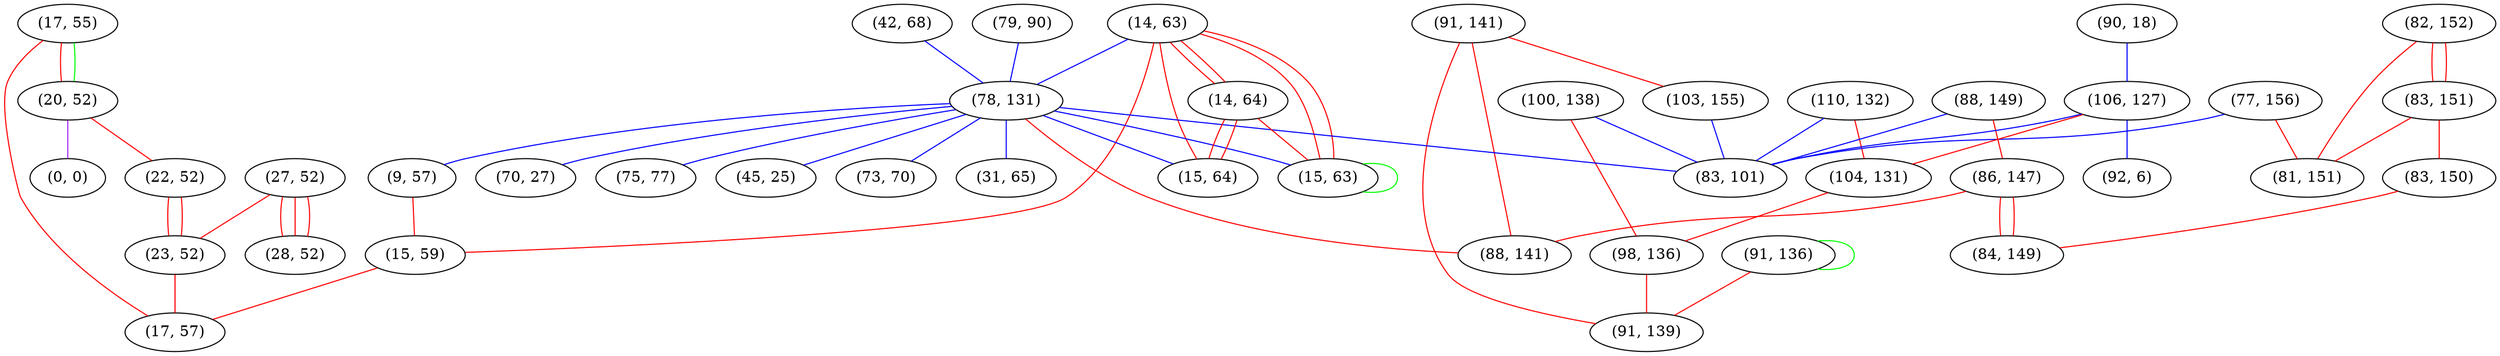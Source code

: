graph "" {
"(14, 63)";
"(82, 152)";
"(110, 132)";
"(91, 141)";
"(77, 156)";
"(17, 55)";
"(27, 52)";
"(79, 90)";
"(90, 18)";
"(100, 138)";
"(42, 68)";
"(103, 155)";
"(20, 52)";
"(28, 52)";
"(78, 131)";
"(83, 151)";
"(88, 149)";
"(9, 57)";
"(75, 77)";
"(106, 127)";
"(22, 52)";
"(104, 131)";
"(0, 0)";
"(45, 25)";
"(86, 147)";
"(91, 136)";
"(88, 141)";
"(14, 64)";
"(83, 150)";
"(83, 101)";
"(73, 70)";
"(31, 65)";
"(15, 59)";
"(84, 149)";
"(98, 136)";
"(15, 64)";
"(15, 63)";
"(70, 27)";
"(23, 52)";
"(17, 57)";
"(81, 151)";
"(92, 6)";
"(91, 139)";
"(14, 63)" -- "(78, 131)"  [color=blue, key=0, weight=3];
"(14, 63)" -- "(15, 59)"  [color=red, key=0, weight=1];
"(14, 63)" -- "(15, 64)"  [color=red, key=0, weight=1];
"(14, 63)" -- "(14, 64)"  [color=red, key=0, weight=1];
"(14, 63)" -- "(14, 64)"  [color=red, key=1, weight=1];
"(14, 63)" -- "(15, 63)"  [color=red, key=0, weight=1];
"(14, 63)" -- "(15, 63)"  [color=red, key=1, weight=1];
"(82, 152)" -- "(83, 151)"  [color=red, key=0, weight=1];
"(82, 152)" -- "(83, 151)"  [color=red, key=1, weight=1];
"(82, 152)" -- "(81, 151)"  [color=red, key=0, weight=1];
"(110, 132)" -- "(104, 131)"  [color=red, key=0, weight=1];
"(110, 132)" -- "(83, 101)"  [color=blue, key=0, weight=3];
"(91, 141)" -- "(103, 155)"  [color=red, key=0, weight=1];
"(91, 141)" -- "(88, 141)"  [color=red, key=0, weight=1];
"(91, 141)" -- "(91, 139)"  [color=red, key=0, weight=1];
"(77, 156)" -- "(83, 101)"  [color=blue, key=0, weight=3];
"(77, 156)" -- "(81, 151)"  [color=red, key=0, weight=1];
"(17, 55)" -- "(20, 52)"  [color=red, key=0, weight=1];
"(17, 55)" -- "(20, 52)"  [color=green, key=1, weight=2];
"(17, 55)" -- "(17, 57)"  [color=red, key=0, weight=1];
"(27, 52)" -- "(23, 52)"  [color=red, key=0, weight=1];
"(27, 52)" -- "(28, 52)"  [color=red, key=0, weight=1];
"(27, 52)" -- "(28, 52)"  [color=red, key=1, weight=1];
"(27, 52)" -- "(28, 52)"  [color=red, key=2, weight=1];
"(79, 90)" -- "(78, 131)"  [color=blue, key=0, weight=3];
"(90, 18)" -- "(106, 127)"  [color=blue, key=0, weight=3];
"(100, 138)" -- "(98, 136)"  [color=red, key=0, weight=1];
"(100, 138)" -- "(83, 101)"  [color=blue, key=0, weight=3];
"(42, 68)" -- "(78, 131)"  [color=blue, key=0, weight=3];
"(103, 155)" -- "(83, 101)"  [color=blue, key=0, weight=3];
"(20, 52)" -- "(22, 52)"  [color=red, key=0, weight=1];
"(20, 52)" -- "(0, 0)"  [color=purple, key=0, weight=4];
"(78, 131)" -- "(45, 25)"  [color=blue, key=0, weight=3];
"(78, 131)" -- "(15, 64)"  [color=blue, key=0, weight=3];
"(78, 131)" -- "(15, 63)"  [color=blue, key=0, weight=3];
"(78, 131)" -- "(83, 101)"  [color=blue, key=0, weight=3];
"(78, 131)" -- "(88, 141)"  [color=red, key=0, weight=1];
"(78, 131)" -- "(70, 27)"  [color=blue, key=0, weight=3];
"(78, 131)" -- "(75, 77)"  [color=blue, key=0, weight=3];
"(78, 131)" -- "(73, 70)"  [color=blue, key=0, weight=3];
"(78, 131)" -- "(9, 57)"  [color=blue, key=0, weight=3];
"(78, 131)" -- "(31, 65)"  [color=blue, key=0, weight=3];
"(83, 151)" -- "(83, 150)"  [color=red, key=0, weight=1];
"(83, 151)" -- "(81, 151)"  [color=red, key=0, weight=1];
"(88, 149)" -- "(86, 147)"  [color=red, key=0, weight=1];
"(88, 149)" -- "(83, 101)"  [color=blue, key=0, weight=3];
"(9, 57)" -- "(15, 59)"  [color=red, key=0, weight=1];
"(106, 127)" -- "(104, 131)"  [color=red, key=0, weight=1];
"(106, 127)" -- "(83, 101)"  [color=blue, key=0, weight=3];
"(106, 127)" -- "(92, 6)"  [color=blue, key=0, weight=3];
"(22, 52)" -- "(23, 52)"  [color=red, key=0, weight=1];
"(22, 52)" -- "(23, 52)"  [color=red, key=1, weight=1];
"(104, 131)" -- "(98, 136)"  [color=red, key=0, weight=1];
"(86, 147)" -- "(84, 149)"  [color=red, key=0, weight=1];
"(86, 147)" -- "(84, 149)"  [color=red, key=1, weight=1];
"(86, 147)" -- "(88, 141)"  [color=red, key=0, weight=1];
"(91, 136)" -- "(91, 136)"  [color=green, key=0, weight=2];
"(91, 136)" -- "(91, 139)"  [color=red, key=0, weight=1];
"(14, 64)" -- "(15, 64)"  [color=red, key=0, weight=1];
"(14, 64)" -- "(15, 64)"  [color=red, key=1, weight=1];
"(14, 64)" -- "(15, 63)"  [color=red, key=0, weight=1];
"(83, 150)" -- "(84, 149)"  [color=red, key=0, weight=1];
"(15, 59)" -- "(17, 57)"  [color=red, key=0, weight=1];
"(98, 136)" -- "(91, 139)"  [color=red, key=0, weight=1];
"(15, 63)" -- "(15, 63)"  [color=green, key=0, weight=2];
"(23, 52)" -- "(17, 57)"  [color=red, key=0, weight=1];
}
